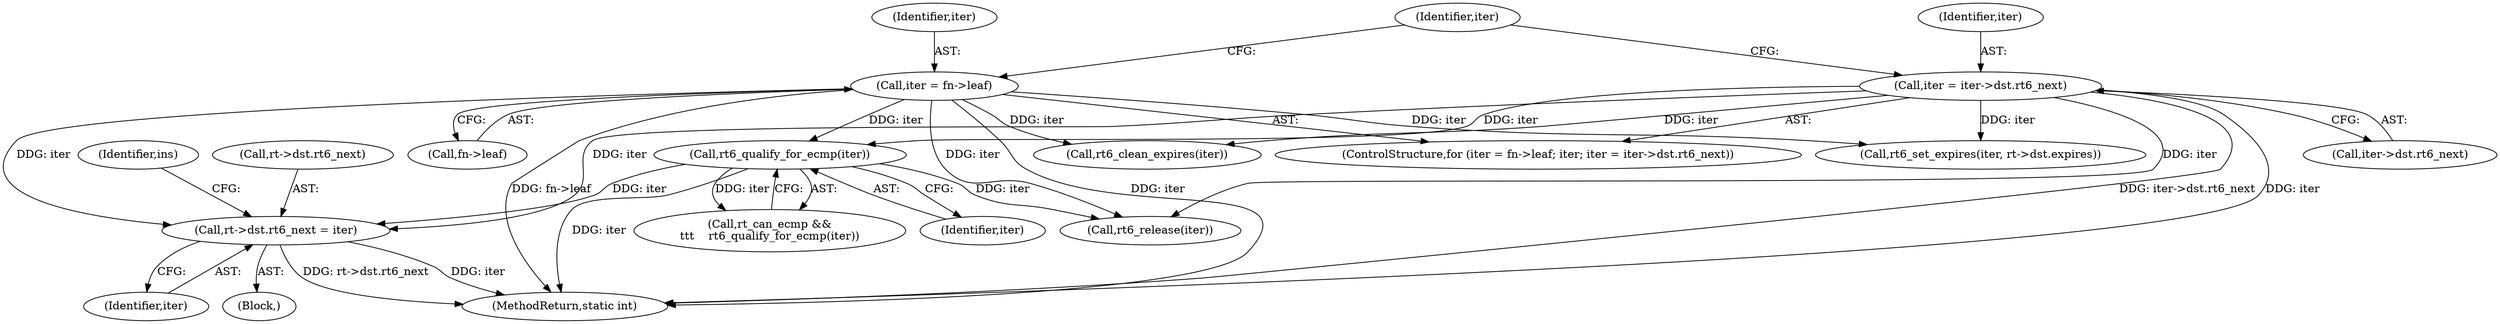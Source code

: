 digraph "0_linux_307f2fb95e9b96b3577916e73d92e104f8f26494@pointer" {
"1000394" [label="(Call,rt->dst.rt6_next = iter)"];
"1000163" [label="(Call,iter = fn->leaf)"];
"1000280" [label="(Call,rt6_qualify_for_ecmp(iter))"];
"1000169" [label="(Call,iter = iter->dst.rt6_next)"];
"1000264" [label="(Call,rt6_clean_expires(iter))"];
"1000403" [label="(Identifier,ins)"];
"1000522" [label="(MethodReturn,static int)"];
"1000168" [label="(Identifier,iter)"];
"1000495" [label="(Call,rt6_release(iter))"];
"1000281" [label="(Identifier,iter)"];
"1000171" [label="(Call,iter->dst.rt6_next)"];
"1000169" [label="(Call,iter = iter->dst.rt6_next)"];
"1000164" [label="(Identifier,iter)"];
"1000162" [label="(ControlStructure,for (iter = fn->leaf; iter; iter = iter->dst.rt6_next))"];
"1000165" [label="(Call,fn->leaf)"];
"1000395" [label="(Call,rt->dst.rt6_next)"];
"1000400" [label="(Identifier,iter)"];
"1000394" [label="(Call,rt->dst.rt6_next = iter)"];
"1000163" [label="(Call,iter = fn->leaf)"];
"1000170" [label="(Identifier,iter)"];
"1000267" [label="(Call,rt6_set_expires(iter, rt->dst.expires))"];
"1000387" [label="(Block,)"];
"1000280" [label="(Call,rt6_qualify_for_ecmp(iter))"];
"1000278" [label="(Call,rt_can_ecmp &&\n\t\t\t    rt6_qualify_for_ecmp(iter))"];
"1000394" -> "1000387"  [label="AST: "];
"1000394" -> "1000400"  [label="CFG: "];
"1000395" -> "1000394"  [label="AST: "];
"1000400" -> "1000394"  [label="AST: "];
"1000403" -> "1000394"  [label="CFG: "];
"1000394" -> "1000522"  [label="DDG: iter"];
"1000394" -> "1000522"  [label="DDG: rt->dst.rt6_next"];
"1000163" -> "1000394"  [label="DDG: iter"];
"1000280" -> "1000394"  [label="DDG: iter"];
"1000169" -> "1000394"  [label="DDG: iter"];
"1000163" -> "1000162"  [label="AST: "];
"1000163" -> "1000165"  [label="CFG: "];
"1000164" -> "1000163"  [label="AST: "];
"1000165" -> "1000163"  [label="AST: "];
"1000168" -> "1000163"  [label="CFG: "];
"1000163" -> "1000522"  [label="DDG: iter"];
"1000163" -> "1000522"  [label="DDG: fn->leaf"];
"1000163" -> "1000264"  [label="DDG: iter"];
"1000163" -> "1000267"  [label="DDG: iter"];
"1000163" -> "1000280"  [label="DDG: iter"];
"1000163" -> "1000495"  [label="DDG: iter"];
"1000280" -> "1000278"  [label="AST: "];
"1000280" -> "1000281"  [label="CFG: "];
"1000281" -> "1000280"  [label="AST: "];
"1000278" -> "1000280"  [label="CFG: "];
"1000280" -> "1000522"  [label="DDG: iter"];
"1000280" -> "1000278"  [label="DDG: iter"];
"1000169" -> "1000280"  [label="DDG: iter"];
"1000280" -> "1000495"  [label="DDG: iter"];
"1000169" -> "1000162"  [label="AST: "];
"1000169" -> "1000171"  [label="CFG: "];
"1000170" -> "1000169"  [label="AST: "];
"1000171" -> "1000169"  [label="AST: "];
"1000168" -> "1000169"  [label="CFG: "];
"1000169" -> "1000522"  [label="DDG: iter->dst.rt6_next"];
"1000169" -> "1000522"  [label="DDG: iter"];
"1000169" -> "1000264"  [label="DDG: iter"];
"1000169" -> "1000267"  [label="DDG: iter"];
"1000169" -> "1000495"  [label="DDG: iter"];
}
